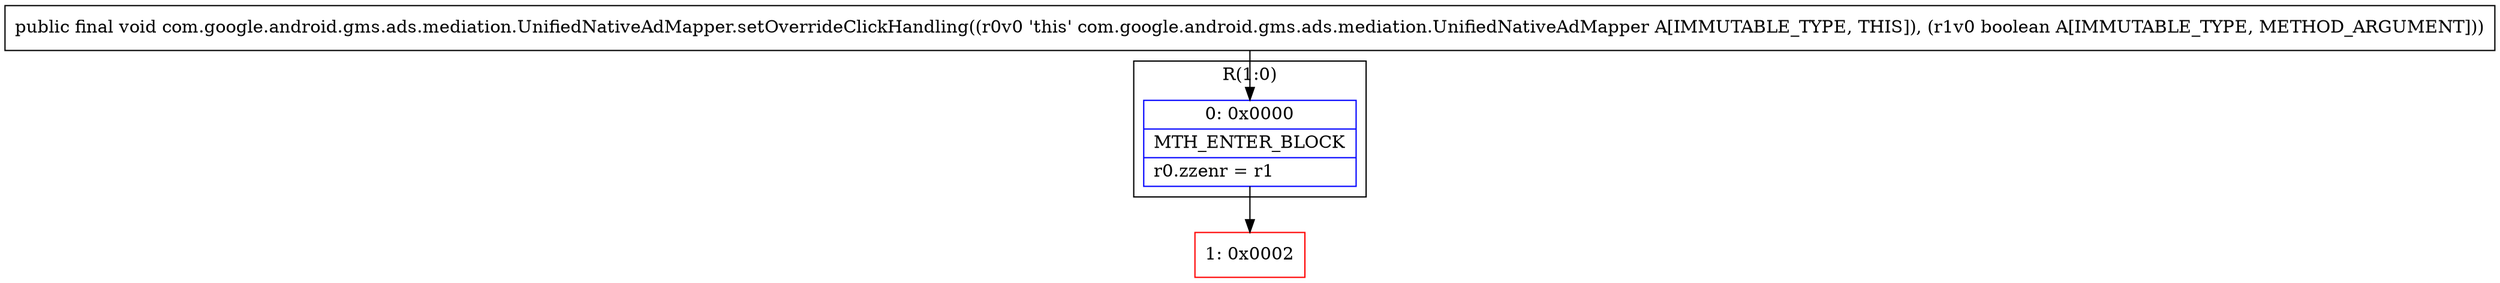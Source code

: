 digraph "CFG forcom.google.android.gms.ads.mediation.UnifiedNativeAdMapper.setOverrideClickHandling(Z)V" {
subgraph cluster_Region_2032614504 {
label = "R(1:0)";
node [shape=record,color=blue];
Node_0 [shape=record,label="{0\:\ 0x0000|MTH_ENTER_BLOCK\l|r0.zzenr = r1\l}"];
}
Node_1 [shape=record,color=red,label="{1\:\ 0x0002}"];
MethodNode[shape=record,label="{public final void com.google.android.gms.ads.mediation.UnifiedNativeAdMapper.setOverrideClickHandling((r0v0 'this' com.google.android.gms.ads.mediation.UnifiedNativeAdMapper A[IMMUTABLE_TYPE, THIS]), (r1v0 boolean A[IMMUTABLE_TYPE, METHOD_ARGUMENT])) }"];
MethodNode -> Node_0;
Node_0 -> Node_1;
}

